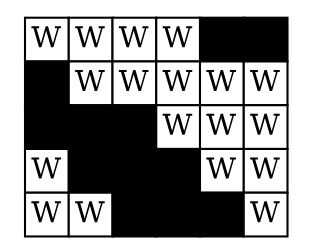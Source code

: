 digraph D {    node [shape=plaintext]      some_node [  label=<<table border="0" cellborder="1" cellspacing="0"><tr><td bgcolor="white">W</td><td bgcolor="white">W</td><td bgcolor="white">W</td><td bgcolor="white">W</td><td bgcolor="black">B</td><td bgcolor="black">B</td></tr> 
<tr><td bgcolor="black">B</td><td bgcolor="white">W</td><td bgcolor="white">W</td><td bgcolor="white">W</td><td bgcolor="white">W</td><td bgcolor="white">W</td></tr> 
<tr><td bgcolor="black">B</td><td bgcolor="black">B</td><td bgcolor="black">B</td><td bgcolor="white">W</td><td bgcolor="white">W</td><td bgcolor="white">W</td></tr> 
<tr><td bgcolor="white">W</td><td bgcolor="black">B</td><td bgcolor="black">B</td><td bgcolor="black">B</td><td bgcolor="white">W</td><td bgcolor="white">W</td></tr> 
<tr><td bgcolor="white">W</td><td bgcolor="white">W</td><td bgcolor="black">B</td><td bgcolor="black">B</td><td bgcolor="black">B</td><td bgcolor="white">W</td></tr> 
</table>> ]  ;  }